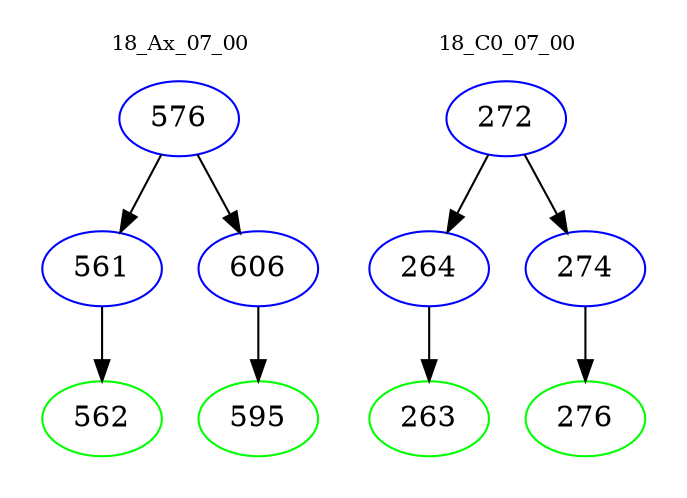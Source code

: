 digraph{
subgraph cluster_0 {
color = white
label = "18_Ax_07_00";
fontsize=10;
T0_576 [label="576", color="blue"]
T0_576 -> T0_561 [color="black"]
T0_561 [label="561", color="blue"]
T0_561 -> T0_562 [color="black"]
T0_562 [label="562", color="green"]
T0_576 -> T0_606 [color="black"]
T0_606 [label="606", color="blue"]
T0_606 -> T0_595 [color="black"]
T0_595 [label="595", color="green"]
}
subgraph cluster_1 {
color = white
label = "18_C0_07_00";
fontsize=10;
T1_272 [label="272", color="blue"]
T1_272 -> T1_264 [color="black"]
T1_264 [label="264", color="blue"]
T1_264 -> T1_263 [color="black"]
T1_263 [label="263", color="green"]
T1_272 -> T1_274 [color="black"]
T1_274 [label="274", color="blue"]
T1_274 -> T1_276 [color="black"]
T1_276 [label="276", color="green"]
}
}
